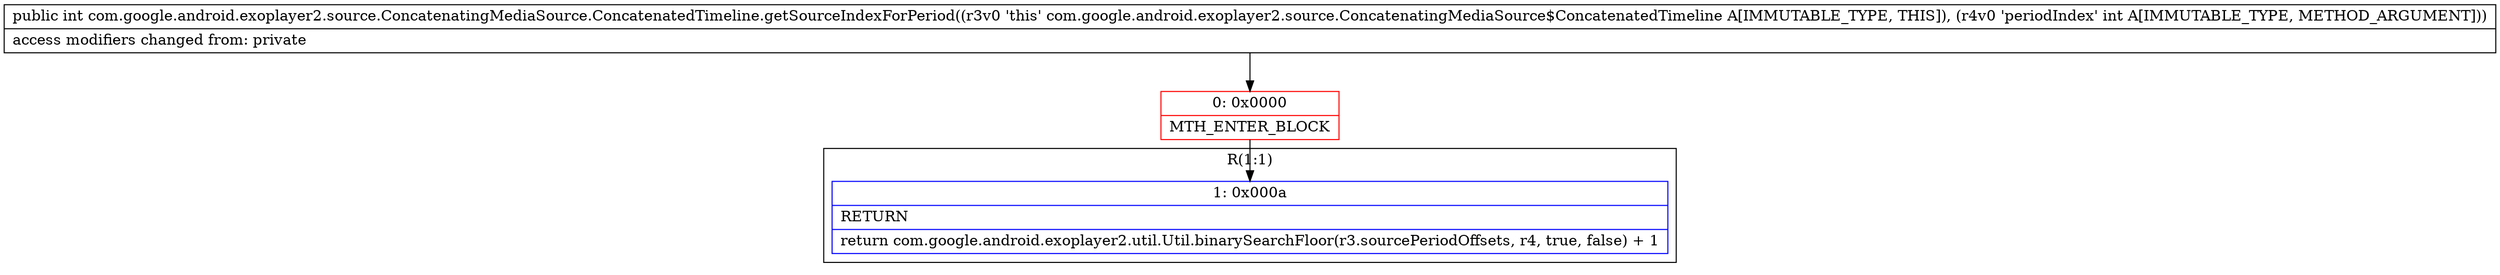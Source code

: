 digraph "CFG forcom.google.android.exoplayer2.source.ConcatenatingMediaSource.ConcatenatedTimeline.getSourceIndexForPeriod(I)I" {
subgraph cluster_Region_856932369 {
label = "R(1:1)";
node [shape=record,color=blue];
Node_1 [shape=record,label="{1\:\ 0x000a|RETURN\l|return com.google.android.exoplayer2.util.Util.binarySearchFloor(r3.sourcePeriodOffsets, r4, true, false) + 1\l}"];
}
Node_0 [shape=record,color=red,label="{0\:\ 0x0000|MTH_ENTER_BLOCK\l}"];
MethodNode[shape=record,label="{public int com.google.android.exoplayer2.source.ConcatenatingMediaSource.ConcatenatedTimeline.getSourceIndexForPeriod((r3v0 'this' com.google.android.exoplayer2.source.ConcatenatingMediaSource$ConcatenatedTimeline A[IMMUTABLE_TYPE, THIS]), (r4v0 'periodIndex' int A[IMMUTABLE_TYPE, METHOD_ARGUMENT]))  | access modifiers changed from: private\l}"];
MethodNode -> Node_0;
Node_0 -> Node_1;
}

